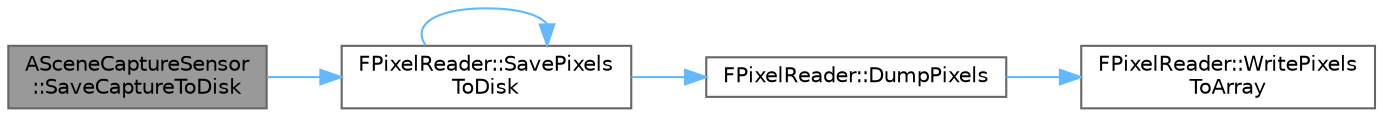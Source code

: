 digraph "ASceneCaptureSensor::SaveCaptureToDisk"
{
 // INTERACTIVE_SVG=YES
 // LATEX_PDF_SIZE
  bgcolor="transparent";
  edge [fontname=Helvetica,fontsize=10,labelfontname=Helvetica,labelfontsize=10];
  node [fontname=Helvetica,fontsize=10,shape=box,height=0.2,width=0.4];
  rankdir="LR";
  Node1 [id="Node000001",label="ASceneCaptureSensor\l::SaveCaptureToDisk",height=0.2,width=0.4,color="gray40", fillcolor="grey60", style="filled", fontcolor="black",tooltip="Use for debugging purposes only."];
  Node1 -> Node2 [id="edge1_Node000001_Node000002",color="steelblue1",style="solid",tooltip=" "];
  Node2 [id="Node000002",label="FPixelReader::SavePixels\lToDisk",height=0.2,width=0.4,color="grey40", fillcolor="white", style="filled",URL="$dd/d11/classFPixelReader.html#ada445b4ee415b134a18c03429139352b",tooltip="Asynchronously save the pixels in RenderTarget to disk."];
  Node2 -> Node3 [id="edge2_Node000002_Node000003",color="steelblue1",style="solid",tooltip=" "];
  Node3 [id="Node000003",label="FPixelReader::DumpPixels",height=0.2,width=0.4,color="grey40", fillcolor="white", style="filled",URL="$dd/d11/classFPixelReader.html#aafcd002853bb8dff7881ae341474d9a2",tooltip="Dump the pixels in RenderTarget."];
  Node3 -> Node4 [id="edge3_Node000003_Node000004",color="steelblue1",style="solid",tooltip=" "];
  Node4 [id="Node000004",label="FPixelReader::WritePixels\lToArray",height=0.2,width=0.4,color="grey40", fillcolor="white", style="filled",URL="$dd/d11/classFPixelReader.html#a7b7dcebd2d155ed24686e65d0c420c7e",tooltip="Copy the pixels in RenderTarget into BitMap."];
  Node2 -> Node2 [id="edge4_Node000002_Node000002",color="steelblue1",style="solid",tooltip=" "];
}
